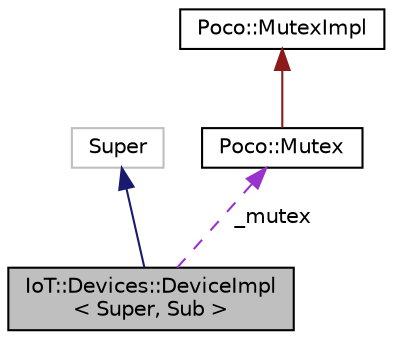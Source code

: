 digraph "IoT::Devices::DeviceImpl&lt; Super, Sub &gt;"
{
 // LATEX_PDF_SIZE
  edge [fontname="Helvetica",fontsize="10",labelfontname="Helvetica",labelfontsize="10"];
  node [fontname="Helvetica",fontsize="10",shape=record];
  Node1 [label="IoT::Devices::DeviceImpl\l\< Super, Sub \>",height=0.2,width=0.4,color="black", fillcolor="grey75", style="filled", fontcolor="black",tooltip="A helper class for implementing device features and properties."];
  Node2 -> Node1 [dir="back",color="midnightblue",fontsize="10",style="solid"];
  Node2 [label="Super",height=0.2,width=0.4,color="grey75", fillcolor="white", style="filled",tooltip=" "];
  Node3 -> Node1 [dir="back",color="darkorchid3",fontsize="10",style="dashed",label=" _mutex" ];
  Node3 [label="Poco::Mutex",height=0.2,width=0.4,color="black", fillcolor="white", style="filled",URL="$classPoco_1_1Mutex.html",tooltip=" "];
  Node4 -> Node3 [dir="back",color="firebrick4",fontsize="10",style="solid"];
  Node4 [label="Poco::MutexImpl",height=0.2,width=0.4,color="black", fillcolor="white", style="filled",URL="$classPoco_1_1MutexImpl.html",tooltip=" "];
}
